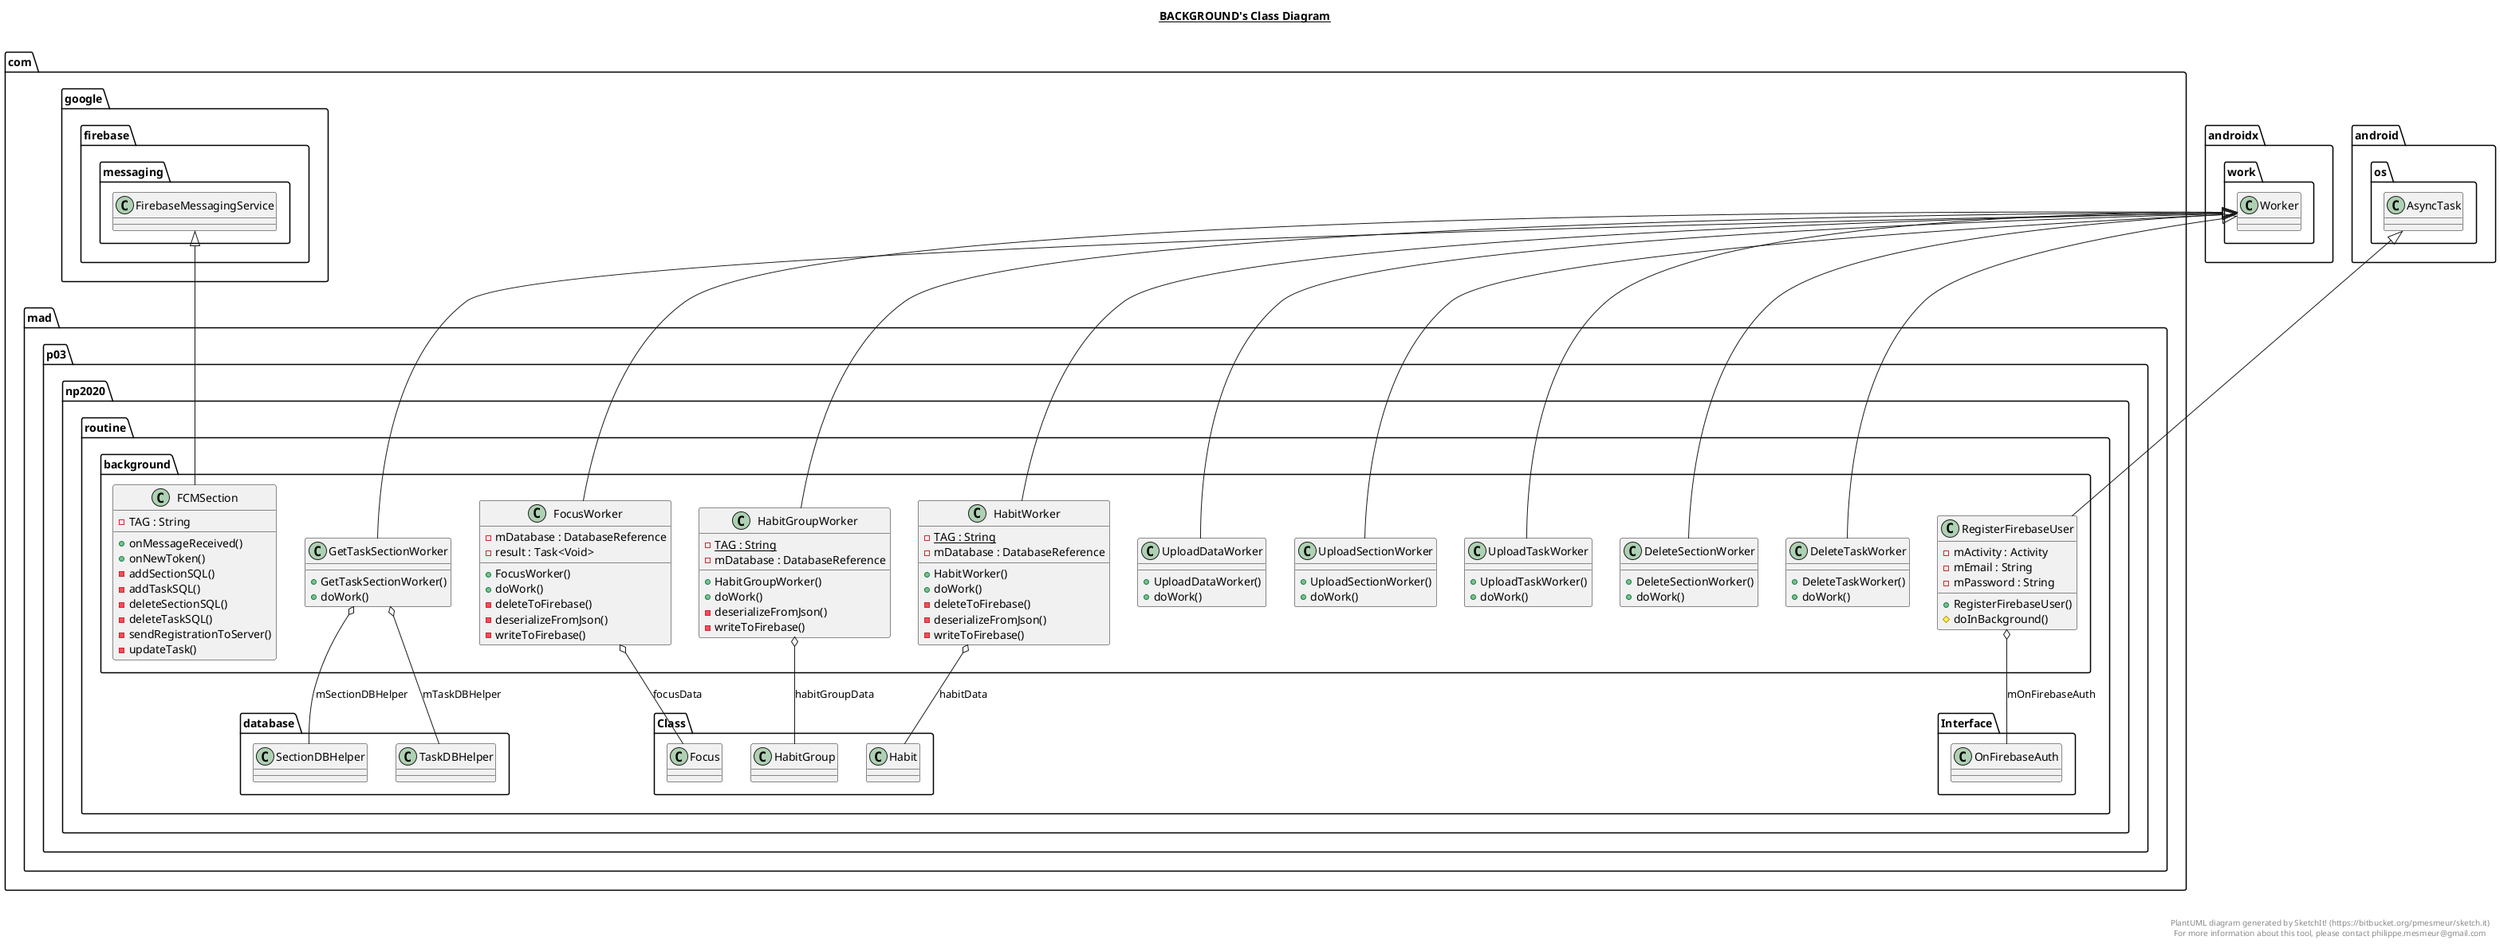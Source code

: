 @startuml

title __BACKGROUND's Class Diagram__\n

  namespace com.mad.p03.np2020.routine {
    namespace background {
      class com.mad.p03.np2020.routine.background.DeleteSectionWorker {
          + DeleteSectionWorker()
          + doWork()
      }
    }
  }
  

  namespace com.mad.p03.np2020.routine {
    namespace background {
      class com.mad.p03.np2020.routine.background.DeleteTaskWorker {
          + DeleteTaskWorker()
          + doWork()
      }
    }
  }
  

  namespace com.mad.p03.np2020.routine {
    namespace background {
      class com.mad.p03.np2020.routine.background.FCMSection {
          - TAG : String
          + onMessageReceived()
          + onNewToken()
          - addSectionSQL()
          - addTaskSQL()
          - deleteSectionSQL()
          - deleteTaskSQL()
          - sendRegistrationToServer()
          - updateTask()
      }
    }
  }
  

  namespace com.mad.p03.np2020.routine {
    namespace background {
      class com.mad.p03.np2020.routine.background.FocusWorker {
          - mDatabase : DatabaseReference
          - result : Task<Void>
          + FocusWorker()
          + doWork()
          - deleteToFirebase()
          - deserializeFromJson()
          - writeToFirebase()
      }
    }
  }
  

  namespace com.mad.p03.np2020.routine {
    namespace background {
      class com.mad.p03.np2020.routine.background.GetTaskSectionWorker {
          + GetTaskSectionWorker()
          + doWork()
      }
    }
  }
  

  namespace com.mad.p03.np2020.routine {
    namespace background {
      class com.mad.p03.np2020.routine.background.HabitGroupWorker {
          {static} - TAG : String
          - mDatabase : DatabaseReference
          + HabitGroupWorker()
          + doWork()
          - deserializeFromJson()
          - writeToFirebase()
      }
    }
  }
  

  namespace com.mad.p03.np2020.routine {
    namespace background {
      class com.mad.p03.np2020.routine.background.HabitWorker {
          {static} - TAG : String
          - mDatabase : DatabaseReference
          + HabitWorker()
          + doWork()
          - deleteToFirebase()
          - deserializeFromJson()
          - writeToFirebase()
      }
    }
  }
  

  namespace com.mad.p03.np2020.routine {
    namespace background {
      class com.mad.p03.np2020.routine.background.RegisterFirebaseUser {
          - mActivity : Activity
          - mEmail : String
          - mPassword : String
          + RegisterFirebaseUser()
          # doInBackground()
      }
    }
  }
  

  namespace com.mad.p03.np2020.routine {
    namespace background {
      class com.mad.p03.np2020.routine.background.UploadDataWorker {
          + UploadDataWorker()
          + doWork()
      }
    }
  }
  

  namespace com.mad.p03.np2020.routine {
    namespace background {
      class com.mad.p03.np2020.routine.background.UploadSectionWorker {
          + UploadSectionWorker()
          + doWork()
      }
    }
  }
  

  namespace com.mad.p03.np2020.routine {
    namespace background {
      class com.mad.p03.np2020.routine.background.UploadTaskWorker {
          + UploadTaskWorker()
          + doWork()
      }
    }
  }
  

  com.mad.p03.np2020.routine.background.DeleteSectionWorker -up-|> androidx.work.Worker
  com.mad.p03.np2020.routine.background.DeleteTaskWorker -up-|> androidx.work.Worker
  com.mad.p03.np2020.routine.background.FCMSection -up-|> com.google.firebase.messaging.FirebaseMessagingService
  com.mad.p03.np2020.routine.background.FocusWorker -up-|> androidx.work.Worker
  com.mad.p03.np2020.routine.background.FocusWorker o-- com.mad.p03.np2020.routine.Class.Focus : focusData
  com.mad.p03.np2020.routine.background.GetTaskSectionWorker -up-|> androidx.work.Worker
  com.mad.p03.np2020.routine.background.GetTaskSectionWorker o-- com.mad.p03.np2020.routine.database.SectionDBHelper : mSectionDBHelper
  com.mad.p03.np2020.routine.background.GetTaskSectionWorker o-- com.mad.p03.np2020.routine.database.TaskDBHelper : mTaskDBHelper
  com.mad.p03.np2020.routine.background.HabitGroupWorker -up-|> androidx.work.Worker
  com.mad.p03.np2020.routine.background.HabitGroupWorker o-- com.mad.p03.np2020.routine.Class.HabitGroup : habitGroupData
  com.mad.p03.np2020.routine.background.HabitWorker -up-|> androidx.work.Worker
  com.mad.p03.np2020.routine.background.HabitWorker o-- com.mad.p03.np2020.routine.Class.Habit : habitData
  com.mad.p03.np2020.routine.background.RegisterFirebaseUser -up-|> android.os.AsyncTask
  com.mad.p03.np2020.routine.background.RegisterFirebaseUser o-- com.mad.p03.np2020.routine.Interface.OnFirebaseAuth : mOnFirebaseAuth
  com.mad.p03.np2020.routine.background.UploadDataWorker -up-|> androidx.work.Worker
  com.mad.p03.np2020.routine.background.UploadSectionWorker -up-|> androidx.work.Worker
  com.mad.p03.np2020.routine.background.UploadTaskWorker -up-|> androidx.work.Worker


right footer


PlantUML diagram generated by SketchIt! (https://bitbucket.org/pmesmeur/sketch.it)
For more information about this tool, please contact philippe.mesmeur@gmail.com
endfooter

@enduml
